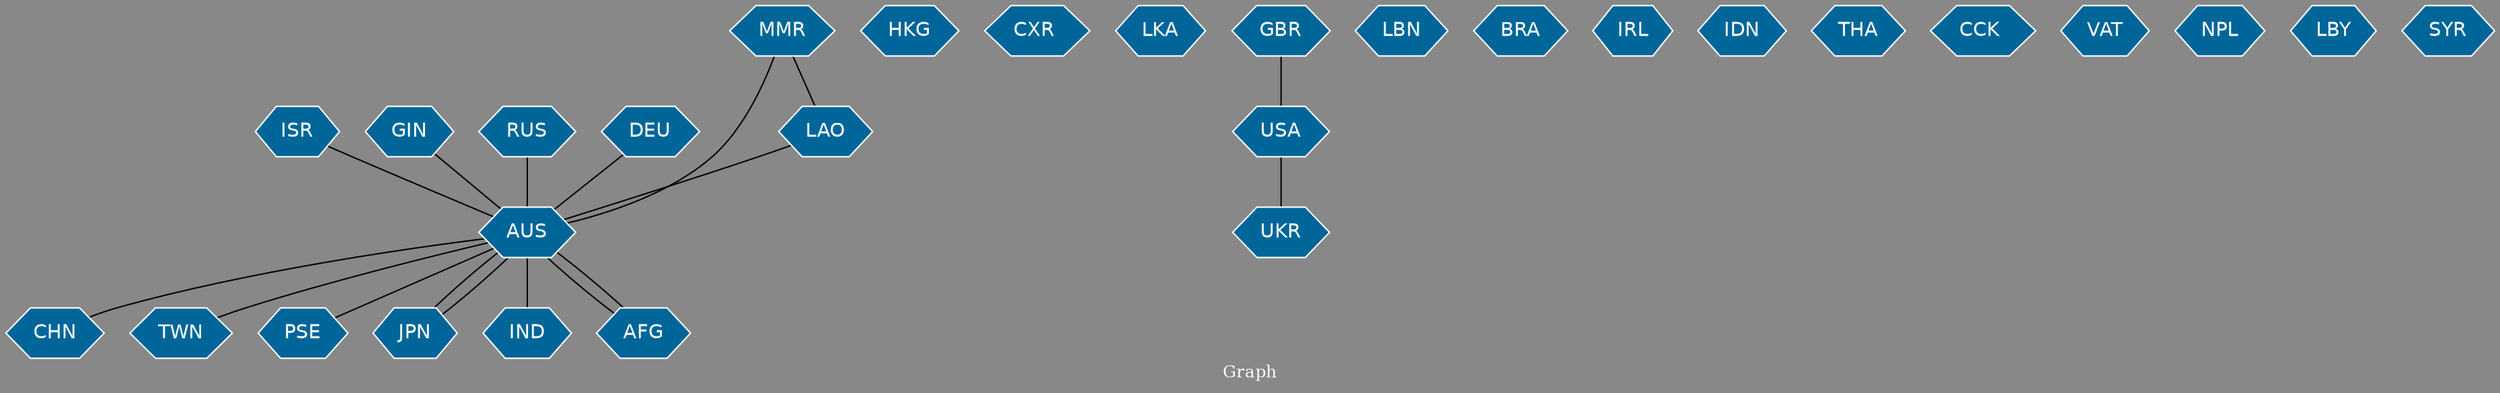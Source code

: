 // Countries together in item graph
graph {
	graph [bgcolor="#888888" fontcolor=white fontsize=12 label="Graph" outputorder=edgesfirst overlap=prism]
	node [color=white fillcolor="#006699" fontcolor=white fontname=Helvetica shape=hexagon style=filled]
	edge [arrowhead=open color=black fontcolor=white fontname=Courier fontsize=12]
		AUS [label=AUS]
		CHN [label=CHN]
		ISR [label=ISR]
		HKG [label=HKG]
		"CXR " [label="CXR "]
		TWN [label=TWN]
		GIN [label=GIN]
		PSE [label=PSE]
		LKA [label=LKA]
		JPN [label=JPN]
		UKR [label=UKR]
		USA [label=USA]
		RUS [label=RUS]
		LBN [label=LBN]
		IND [label=IND]
		DEU [label=DEU]
		BRA [label=BRA]
		AFG [label=AFG]
		GBR [label=GBR]
		IRL [label=IRL]
		IDN [label=IDN]
		THA [label=THA]
		"CCK " [label="CCK "]
		VAT [label=VAT]
		NPL [label=NPL]
		LBY [label=LBY]
		MMR [label=MMR]
		LAO [label=LAO]
		SYR [label=SYR]
			AUS -- TWN [weight=1]
			GIN -- AUS [weight=1]
			AUS -- IND [weight=1]
			AUS -- CHN [weight=1]
			MMR -- AUS [weight=1]
			JPN -- AUS [weight=1]
			AUS -- JPN [weight=1]
			RUS -- AUS [weight=2]
			LAO -- AUS [weight=1]
			DEU -- AUS [weight=1]
			GBR -- USA [weight=1]
			USA -- UKR [weight=1]
			MMR -- LAO [weight=1]
			ISR -- AUS [weight=1]
			AUS -- PSE [weight=1]
			AFG -- AUS [weight=2]
			AUS -- AFG [weight=3]
}